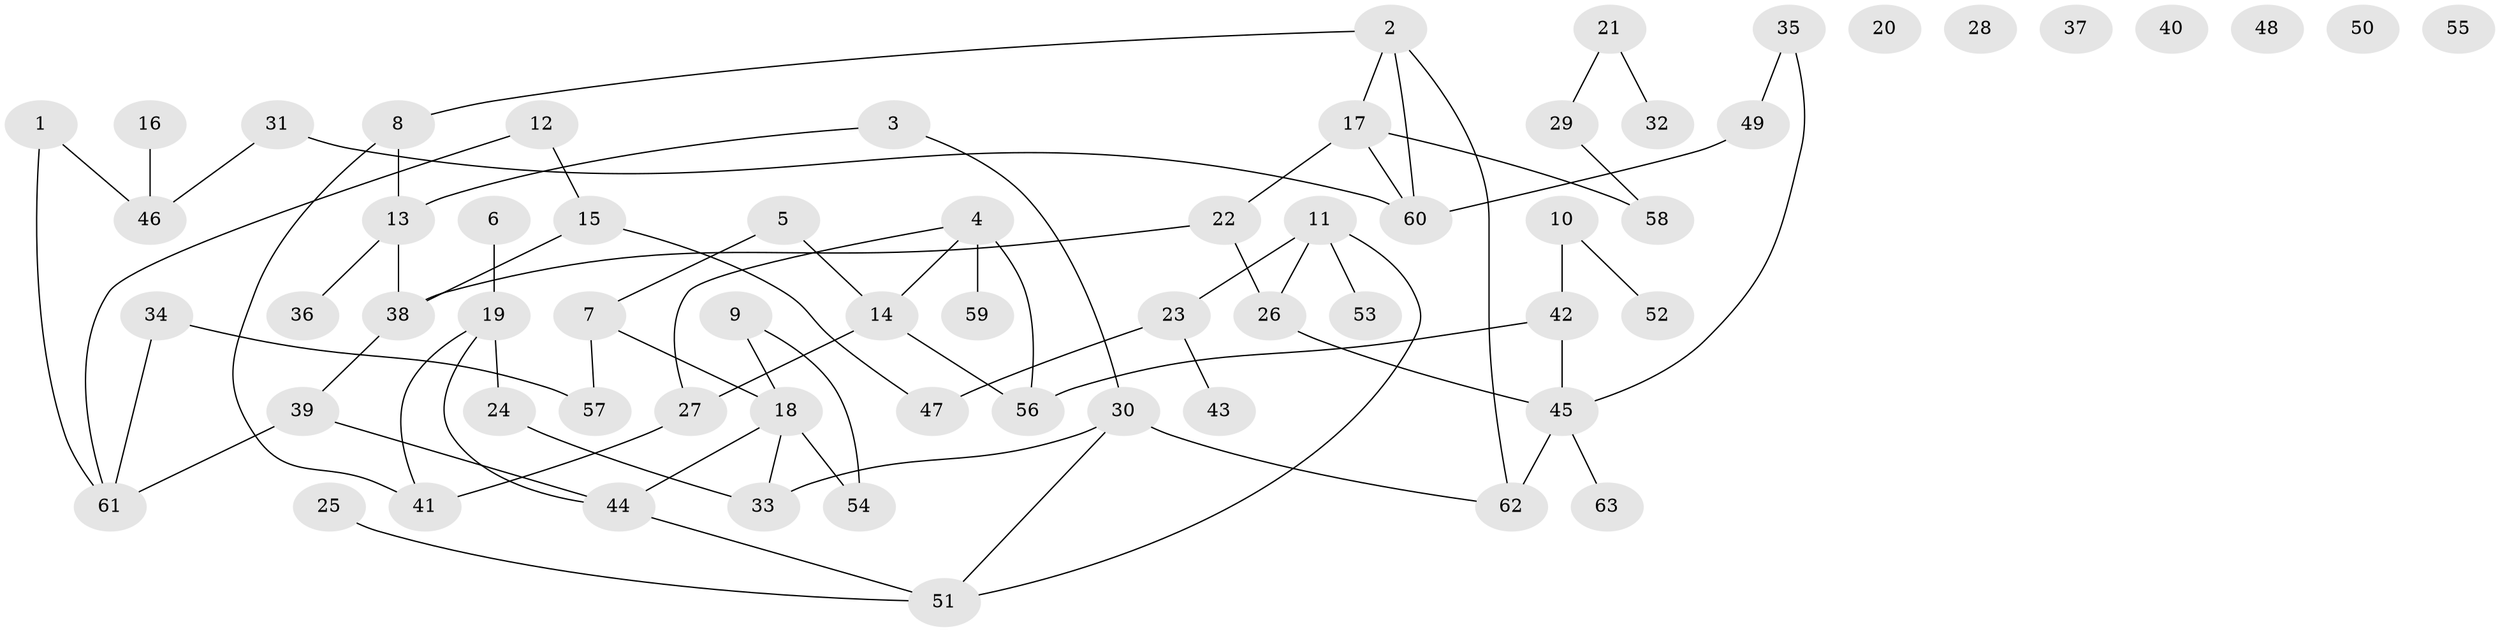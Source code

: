 // coarse degree distribution, {2: 0.2631578947368421, 3: 0.2631578947368421, 4: 0.2631578947368421, 1: 0.15789473684210525, 5: 0.05263157894736842}
// Generated by graph-tools (version 1.1) at 2025/35/03/04/25 23:35:48]
// undirected, 63 vertices, 74 edges
graph export_dot {
  node [color=gray90,style=filled];
  1;
  2;
  3;
  4;
  5;
  6;
  7;
  8;
  9;
  10;
  11;
  12;
  13;
  14;
  15;
  16;
  17;
  18;
  19;
  20;
  21;
  22;
  23;
  24;
  25;
  26;
  27;
  28;
  29;
  30;
  31;
  32;
  33;
  34;
  35;
  36;
  37;
  38;
  39;
  40;
  41;
  42;
  43;
  44;
  45;
  46;
  47;
  48;
  49;
  50;
  51;
  52;
  53;
  54;
  55;
  56;
  57;
  58;
  59;
  60;
  61;
  62;
  63;
  1 -- 46;
  1 -- 61;
  2 -- 8;
  2 -- 17;
  2 -- 60;
  2 -- 62;
  3 -- 13;
  3 -- 30;
  4 -- 14;
  4 -- 27;
  4 -- 56;
  4 -- 59;
  5 -- 7;
  5 -- 14;
  6 -- 19;
  7 -- 18;
  7 -- 57;
  8 -- 13;
  8 -- 41;
  9 -- 18;
  9 -- 54;
  10 -- 42;
  10 -- 52;
  11 -- 23;
  11 -- 26;
  11 -- 51;
  11 -- 53;
  12 -- 15;
  12 -- 61;
  13 -- 36;
  13 -- 38;
  14 -- 27;
  14 -- 56;
  15 -- 38;
  15 -- 47;
  16 -- 46;
  17 -- 22;
  17 -- 58;
  17 -- 60;
  18 -- 33;
  18 -- 44;
  18 -- 54;
  19 -- 24;
  19 -- 41;
  19 -- 44;
  21 -- 29;
  21 -- 32;
  22 -- 26;
  22 -- 38;
  23 -- 43;
  23 -- 47;
  24 -- 33;
  25 -- 51;
  26 -- 45;
  27 -- 41;
  29 -- 58;
  30 -- 33;
  30 -- 51;
  30 -- 62;
  31 -- 46;
  31 -- 60;
  34 -- 57;
  34 -- 61;
  35 -- 45;
  35 -- 49;
  38 -- 39;
  39 -- 44;
  39 -- 61;
  42 -- 45;
  42 -- 56;
  44 -- 51;
  45 -- 62;
  45 -- 63;
  49 -- 60;
}
